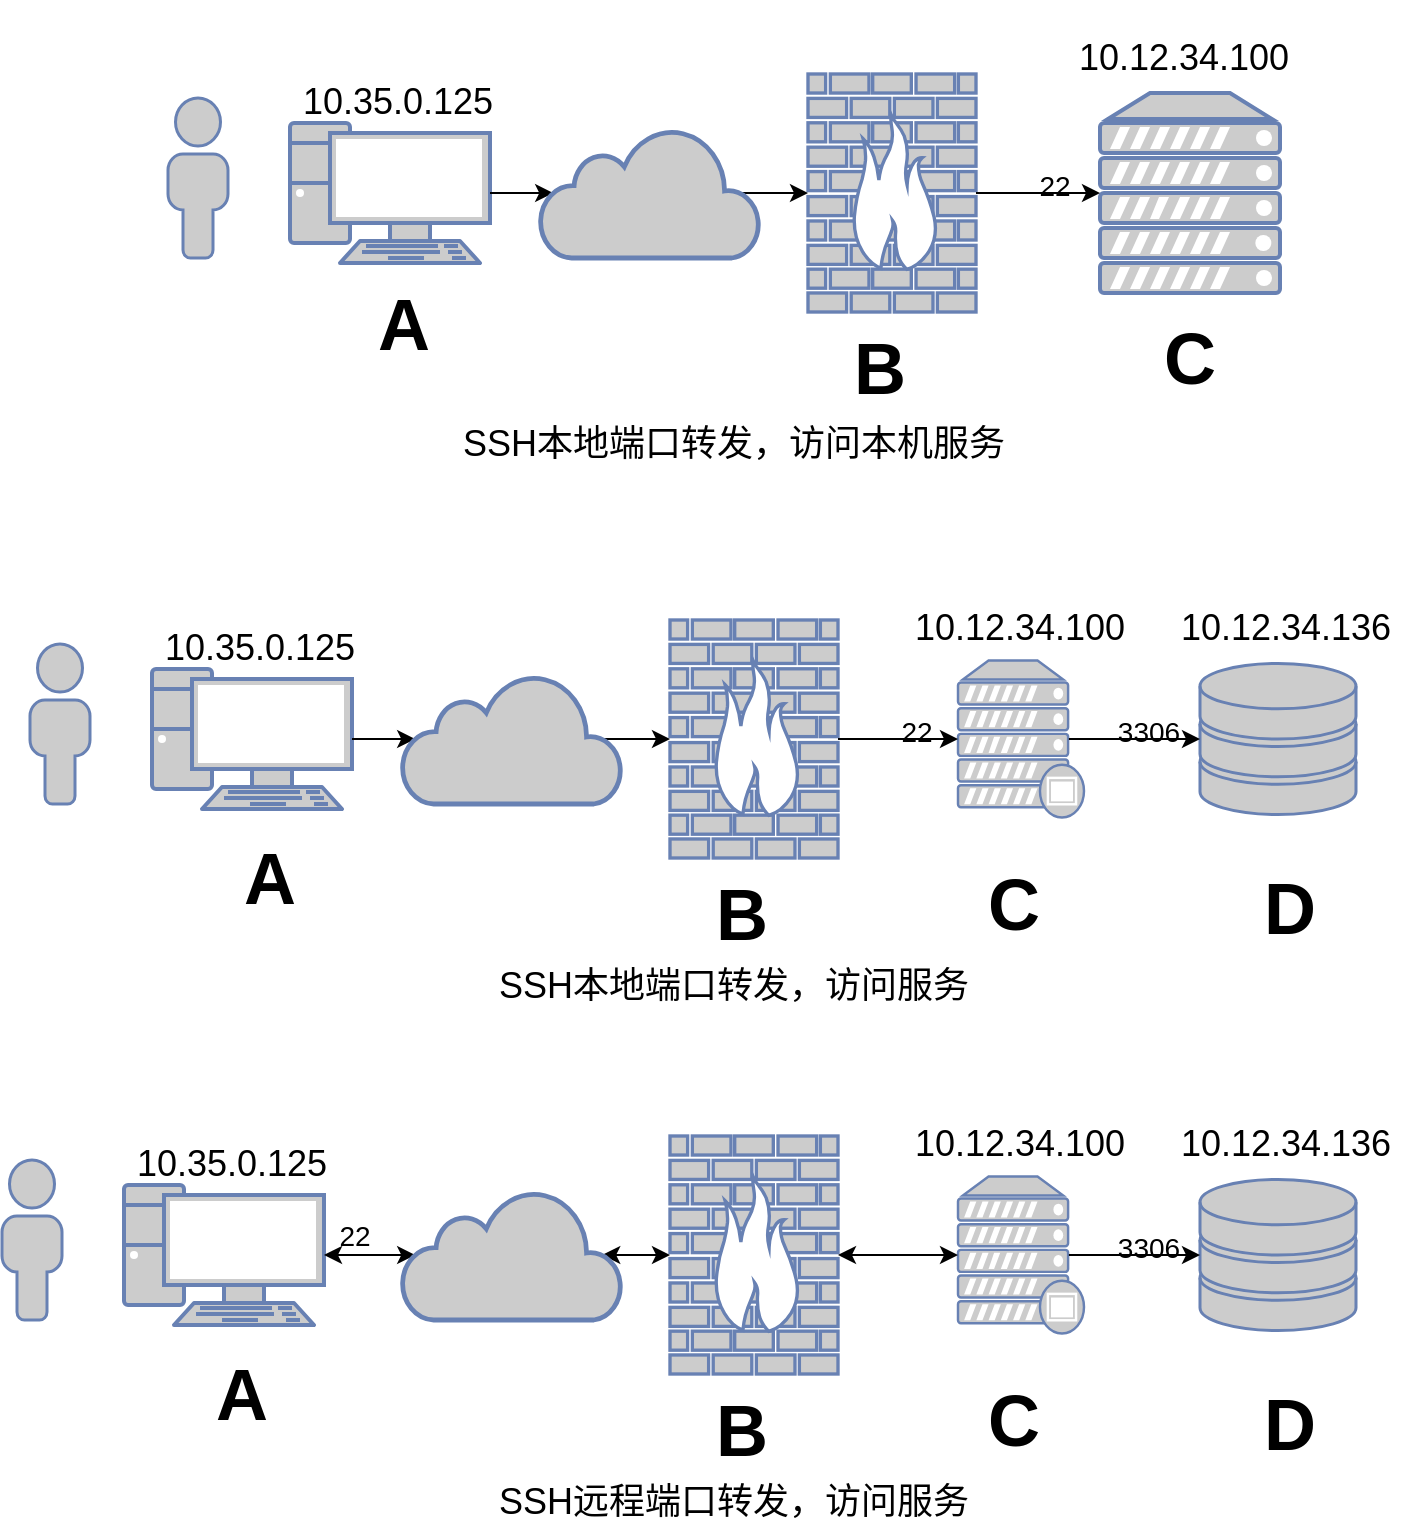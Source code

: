 <mxfile version="20.4.0" type="github" pages="2">
  <diagram id="_PJ67XcqMZXlTyT5Fi1p" name="Forward">
    <mxGraphModel dx="1029" dy="864" grid="0" gridSize="10" guides="1" tooltips="1" connect="1" arrows="1" fold="1" page="1" pageScale="1" pageWidth="850" pageHeight="1100" math="0" shadow="0">
      <root>
        <mxCell id="0" />
        <mxCell id="1" parent="0" />
        <mxCell id="di-Gq2aE7XwfsbicIexF-21" value="" style="fontColor=#0066CC;verticalAlign=top;verticalLabelPosition=bottom;labelPosition=center;align=center;html=1;outlineConnect=0;fillColor=#CCCCCC;strokeColor=#6881B3;gradientColor=none;gradientDirection=north;strokeWidth=2;shape=mxgraph.networks.firewall;" parent="1" vertex="1">
          <mxGeometry x="459" y="66" width="84" height="119" as="geometry" />
        </mxCell>
        <mxCell id="di-Gq2aE7XwfsbicIexF-22" value="" style="fontColor=#0066CC;verticalAlign=top;verticalLabelPosition=bottom;labelPosition=center;align=center;html=1;outlineConnect=0;fillColor=#CCCCCC;strokeColor=#6881B3;gradientColor=none;gradientDirection=north;strokeWidth=2;shape=mxgraph.networks.user_male;" parent="1" vertex="1">
          <mxGeometry x="139" y="78" width="30" height="80" as="geometry" />
        </mxCell>
        <mxCell id="di-Gq2aE7XwfsbicIexF-23" value="" style="fontColor=#0066CC;verticalAlign=top;verticalLabelPosition=bottom;labelPosition=center;align=center;html=1;outlineConnect=0;fillColor=#CCCCCC;strokeColor=#6881B3;gradientColor=none;gradientDirection=north;strokeWidth=2;shape=mxgraph.networks.pc;" parent="1" vertex="1">
          <mxGeometry x="200" y="90.5" width="100" height="70" as="geometry" />
        </mxCell>
        <mxCell id="di-Gq2aE7XwfsbicIexF-27" value="&lt;b&gt;&lt;font style=&quot;font-size: 36px;&quot;&gt;A&lt;/font&gt;&lt;/b&gt;" style="text;html=1;strokeColor=none;fillColor=none;align=center;verticalAlign=middle;whiteSpace=wrap;rounded=0;" parent="1" vertex="1">
          <mxGeometry x="232" y="165.5" width="50" height="50" as="geometry" />
        </mxCell>
        <mxCell id="di-Gq2aE7XwfsbicIexF-28" value="&lt;b&gt;&lt;font style=&quot;font-size: 36px;&quot;&gt;C&lt;/font&gt;&lt;/b&gt;" style="text;html=1;strokeColor=none;fillColor=none;align=center;verticalAlign=middle;whiteSpace=wrap;rounded=0;" parent="1" vertex="1">
          <mxGeometry x="625" y="182.5" width="50" height="50" as="geometry" />
        </mxCell>
        <mxCell id="di-Gq2aE7XwfsbicIexF-29" value="&lt;b&gt;&lt;font style=&quot;font-size: 36px;&quot;&gt;B&lt;/font&gt;&lt;/b&gt;" style="text;html=1;strokeColor=none;fillColor=none;align=center;verticalAlign=middle;whiteSpace=wrap;rounded=0;" parent="1" vertex="1">
          <mxGeometry x="470" y="188" width="50" height="50" as="geometry" />
        </mxCell>
        <mxCell id="di-Gq2aE7XwfsbicIexF-31" value="" style="endArrow=classic;html=1;rounded=0;fontSize=36;exitX=1;exitY=0.5;exitDx=0;exitDy=0;exitPerimeter=0;entryX=0.06;entryY=0.5;entryDx=0;entryDy=0;entryPerimeter=0;" parent="1" source="di-Gq2aE7XwfsbicIexF-23" target="di-Gq2aE7XwfsbicIexF-24" edge="1">
          <mxGeometry width="50" height="50" relative="1" as="geometry">
            <mxPoint x="630" y="135.5" as="sourcePoint" />
            <mxPoint x="425" y="46.5" as="targetPoint" />
          </mxGeometry>
        </mxCell>
        <mxCell id="di-Gq2aE7XwfsbicIexF-33" value="" style="endArrow=classic;html=1;rounded=0;fontSize=36;exitX=0.91;exitY=0.5;exitDx=0;exitDy=0;exitPerimeter=0;" parent="1" source="di-Gq2aE7XwfsbicIexF-24" target="di-Gq2aE7XwfsbicIexF-21" edge="1">
          <mxGeometry width="50" height="50" relative="1" as="geometry">
            <mxPoint x="601" y="135.5" as="sourcePoint" />
            <mxPoint x="382" y="-17.5" as="targetPoint" />
          </mxGeometry>
        </mxCell>
        <mxCell id="di-Gq2aE7XwfsbicIexF-34" value="&lt;font style=&quot;font-size: 18px;&quot;&gt;10.12.34.100&lt;/font&gt;" style="text;html=1;strokeColor=none;fillColor=none;align=center;verticalAlign=middle;whiteSpace=wrap;rounded=0;fontSize=36;" parent="1" vertex="1">
          <mxGeometry x="587" y="36" width="120" height="30" as="geometry" />
        </mxCell>
        <mxCell id="di-Gq2aE7XwfsbicIexF-35" value="&lt;font style=&quot;font-size: 18px;&quot;&gt;10.35.0.125&lt;/font&gt;" style="text;html=1;strokeColor=none;fillColor=none;align=center;verticalAlign=middle;whiteSpace=wrap;rounded=0;fontSize=36;" parent="1" vertex="1">
          <mxGeometry x="194" y="57.5" width="120" height="30" as="geometry" />
        </mxCell>
        <mxCell id="di-Gq2aE7XwfsbicIexF-36" value="SSH本地端口转发，访问本机服务" style="text;html=1;strokeColor=none;fillColor=none;align=center;verticalAlign=middle;whiteSpace=wrap;rounded=0;fontSize=18;" parent="1" vertex="1">
          <mxGeometry x="279" y="236" width="286" height="30" as="geometry" />
        </mxCell>
        <mxCell id="di-Gq2aE7XwfsbicIexF-38" value="" style="fontColor=#0066CC;verticalAlign=top;verticalLabelPosition=bottom;labelPosition=center;align=center;html=1;outlineConnect=0;fillColor=#CCCCCC;strokeColor=#6881B3;gradientColor=none;gradientDirection=north;strokeWidth=2;shape=mxgraph.networks.proxy_server;fontSize=18;" parent="1" vertex="1">
          <mxGeometry x="534" y="359.25" width="63" height="78.5" as="geometry" />
        </mxCell>
        <mxCell id="di-Gq2aE7XwfsbicIexF-39" value="" style="fontColor=#0066CC;verticalAlign=top;verticalLabelPosition=bottom;labelPosition=center;align=center;html=1;outlineConnect=0;fillColor=#CCCCCC;strokeColor=#6881B3;gradientColor=none;gradientDirection=north;strokeWidth=2;shape=mxgraph.networks.server;fontSize=18;" parent="1" vertex="1">
          <mxGeometry x="605" y="75.5" width="90" height="100" as="geometry" />
        </mxCell>
        <mxCell id="di-Gq2aE7XwfsbicIexF-24" value="" style="html=1;outlineConnect=0;fillColor=#CCCCCC;strokeColor=#6881B3;gradientColor=none;gradientDirection=north;strokeWidth=2;shape=mxgraph.networks.cloud;fontColor=#ffffff;" parent="1" vertex="1">
          <mxGeometry x="325" y="93" width="110" height="65" as="geometry" />
        </mxCell>
        <mxCell id="di-Gq2aE7XwfsbicIexF-40" value="" style="endArrow=classic;html=1;rounded=0;fontSize=36;exitX=1;exitY=0.5;exitDx=0;exitDy=0;exitPerimeter=0;" parent="1" source="di-Gq2aE7XwfsbicIexF-21" target="di-Gq2aE7XwfsbicIexF-39" edge="1">
          <mxGeometry width="50" height="50" relative="1" as="geometry">
            <mxPoint x="406.1" y="135.5" as="sourcePoint" />
            <mxPoint x="469" y="135.5" as="targetPoint" />
          </mxGeometry>
        </mxCell>
        <mxCell id="di-Gq2aE7XwfsbicIexF-41" value="&lt;font style=&quot;font-size: 14px;&quot;&gt;22&lt;/font&gt;" style="text;html=1;strokeColor=none;fillColor=none;align=center;verticalAlign=middle;whiteSpace=wrap;rounded=0;fontSize=36;" parent="1" vertex="1">
          <mxGeometry x="568" y="102.5" width="29" height="22" as="geometry" />
        </mxCell>
        <mxCell id="di-Gq2aE7XwfsbicIexF-42" value="" style="fontColor=#0066CC;verticalAlign=top;verticalLabelPosition=bottom;labelPosition=center;align=center;html=1;outlineConnect=0;fillColor=#CCCCCC;strokeColor=#6881B3;gradientColor=none;gradientDirection=north;strokeWidth=2;shape=mxgraph.networks.firewall;" parent="1" vertex="1">
          <mxGeometry x="390" y="339" width="84" height="119" as="geometry" />
        </mxCell>
        <mxCell id="di-Gq2aE7XwfsbicIexF-43" value="" style="fontColor=#0066CC;verticalAlign=top;verticalLabelPosition=bottom;labelPosition=center;align=center;html=1;outlineConnect=0;fillColor=#CCCCCC;strokeColor=#6881B3;gradientColor=none;gradientDirection=north;strokeWidth=2;shape=mxgraph.networks.user_male;" parent="1" vertex="1">
          <mxGeometry x="70" y="351" width="30" height="80" as="geometry" />
        </mxCell>
        <mxCell id="di-Gq2aE7XwfsbicIexF-44" value="" style="fontColor=#0066CC;verticalAlign=top;verticalLabelPosition=bottom;labelPosition=center;align=center;html=1;outlineConnect=0;fillColor=#CCCCCC;strokeColor=#6881B3;gradientColor=none;gradientDirection=north;strokeWidth=2;shape=mxgraph.networks.pc;" parent="1" vertex="1">
          <mxGeometry x="131" y="363.5" width="100" height="70" as="geometry" />
        </mxCell>
        <mxCell id="di-Gq2aE7XwfsbicIexF-47" value="&lt;b&gt;&lt;font style=&quot;font-size: 36px;&quot;&gt;B&lt;/font&gt;&lt;/b&gt;" style="text;html=1;strokeColor=none;fillColor=none;align=center;verticalAlign=middle;whiteSpace=wrap;rounded=0;" parent="1" vertex="1">
          <mxGeometry x="401" y="461" width="50" height="50" as="geometry" />
        </mxCell>
        <mxCell id="di-Gq2aE7XwfsbicIexF-48" value="" style="endArrow=classic;html=1;rounded=0;fontSize=36;exitX=1;exitY=0.5;exitDx=0;exitDy=0;exitPerimeter=0;entryX=0.06;entryY=0.5;entryDx=0;entryDy=0;entryPerimeter=0;" parent="1" source="di-Gq2aE7XwfsbicIexF-44" target="di-Gq2aE7XwfsbicIexF-53" edge="1">
          <mxGeometry width="50" height="50" relative="1" as="geometry">
            <mxPoint x="561" y="408.5" as="sourcePoint" />
            <mxPoint x="356" y="319.5" as="targetPoint" />
          </mxGeometry>
        </mxCell>
        <mxCell id="di-Gq2aE7XwfsbicIexF-49" value="" style="endArrow=classic;html=1;rounded=0;fontSize=36;exitX=0.91;exitY=0.5;exitDx=0;exitDy=0;exitPerimeter=0;" parent="1" source="di-Gq2aE7XwfsbicIexF-53" target="di-Gq2aE7XwfsbicIexF-42" edge="1">
          <mxGeometry width="50" height="50" relative="1" as="geometry">
            <mxPoint x="532" y="408.5" as="sourcePoint" />
            <mxPoint x="313" y="255.5" as="targetPoint" />
          </mxGeometry>
        </mxCell>
        <mxCell id="di-Gq2aE7XwfsbicIexF-50" value="&lt;font style=&quot;font-size: 18px;&quot;&gt;10.12.34.100&lt;/font&gt;" style="text;html=1;strokeColor=none;fillColor=none;align=center;verticalAlign=middle;whiteSpace=wrap;rounded=0;fontSize=36;" parent="1" vertex="1">
          <mxGeometry x="505" y="321" width="120" height="30" as="geometry" />
        </mxCell>
        <mxCell id="di-Gq2aE7XwfsbicIexF-51" value="&lt;font style=&quot;font-size: 18px;&quot;&gt;10.35.0.125&lt;/font&gt;" style="text;html=1;strokeColor=none;fillColor=none;align=center;verticalAlign=middle;whiteSpace=wrap;rounded=0;fontSize=36;" parent="1" vertex="1">
          <mxGeometry x="125" y="330.5" width="120" height="30" as="geometry" />
        </mxCell>
        <mxCell id="di-Gq2aE7XwfsbicIexF-53" value="" style="html=1;outlineConnect=0;fillColor=#CCCCCC;strokeColor=#6881B3;gradientColor=none;gradientDirection=north;strokeWidth=2;shape=mxgraph.networks.cloud;fontColor=#ffffff;" parent="1" vertex="1">
          <mxGeometry x="256" y="366" width="110" height="65" as="geometry" />
        </mxCell>
        <mxCell id="di-Gq2aE7XwfsbicIexF-54" value="" style="endArrow=classic;html=1;rounded=0;fontSize=36;exitX=1;exitY=0.5;exitDx=0;exitDy=0;exitPerimeter=0;entryX=0;entryY=0.5;entryDx=0;entryDy=0;entryPerimeter=0;" parent="1" source="di-Gq2aE7XwfsbicIexF-42" target="di-Gq2aE7XwfsbicIexF-38" edge="1">
          <mxGeometry width="50" height="50" relative="1" as="geometry">
            <mxPoint x="337.1" y="408.5" as="sourcePoint" />
            <mxPoint x="400" y="408.5" as="targetPoint" />
          </mxGeometry>
        </mxCell>
        <mxCell id="di-Gq2aE7XwfsbicIexF-55" value="&lt;font style=&quot;font-size: 14px;&quot;&gt;22&lt;/font&gt;" style="text;html=1;strokeColor=none;fillColor=none;align=center;verticalAlign=middle;whiteSpace=wrap;rounded=0;fontSize=36;" parent="1" vertex="1">
          <mxGeometry x="499" y="375.5" width="29" height="22" as="geometry" />
        </mxCell>
        <mxCell id="di-Gq2aE7XwfsbicIexF-57" value="" style="fontColor=#0066CC;verticalAlign=top;verticalLabelPosition=bottom;labelPosition=center;align=center;html=1;outlineConnect=0;fillColor=#CCCCCC;strokeColor=#6881B3;gradientColor=none;gradientDirection=north;strokeWidth=2;shape=mxgraph.networks.storage;fontSize=14;" parent="1" vertex="1">
          <mxGeometry x="655" y="360.75" width="78" height="75.5" as="geometry" />
        </mxCell>
        <mxCell id="di-Gq2aE7XwfsbicIexF-58" value="" style="endArrow=classic;html=1;rounded=0;fontSize=36;exitX=0.88;exitY=0.5;exitDx=0;exitDy=0;exitPerimeter=0;entryX=0;entryY=0.5;entryDx=0;entryDy=0;entryPerimeter=0;" parent="1" source="di-Gq2aE7XwfsbicIexF-38" target="di-Gq2aE7XwfsbicIexF-57" edge="1">
          <mxGeometry width="50" height="50" relative="1" as="geometry">
            <mxPoint x="484.0" y="408.5" as="sourcePoint" />
            <mxPoint x="544" y="408.5" as="targetPoint" />
          </mxGeometry>
        </mxCell>
        <mxCell id="di-Gq2aE7XwfsbicIexF-59" value="&lt;font style=&quot;font-size: 18px;&quot;&gt;10.12.34.136&lt;/font&gt;" style="text;html=1;strokeColor=none;fillColor=none;align=center;verticalAlign=middle;whiteSpace=wrap;rounded=0;fontSize=36;" parent="1" vertex="1">
          <mxGeometry x="638" y="321" width="120" height="30" as="geometry" />
        </mxCell>
        <mxCell id="di-Gq2aE7XwfsbicIexF-60" value="&lt;font style=&quot;font-size: 14px;&quot;&gt;3306&lt;/font&gt;" style="text;html=1;strokeColor=none;fillColor=none;align=center;verticalAlign=middle;whiteSpace=wrap;rounded=0;fontSize=36;" parent="1" vertex="1">
          <mxGeometry x="615" y="375.5" width="29" height="22" as="geometry" />
        </mxCell>
        <mxCell id="di-Gq2aE7XwfsbicIexF-61" value="SSH本地端口转发，访问服务" style="text;html=1;strokeColor=none;fillColor=none;align=center;verticalAlign=middle;whiteSpace=wrap;rounded=0;fontSize=18;" parent="1" vertex="1">
          <mxGeometry x="279" y="507" width="286" height="30" as="geometry" />
        </mxCell>
        <mxCell id="di-Gq2aE7XwfsbicIexF-62" value="&lt;b&gt;&lt;font style=&quot;font-size: 36px;&quot;&gt;C&lt;/font&gt;&lt;/b&gt;" style="text;html=1;strokeColor=none;fillColor=none;align=center;verticalAlign=middle;whiteSpace=wrap;rounded=0;" parent="1" vertex="1">
          <mxGeometry x="537" y="456" width="50" height="50" as="geometry" />
        </mxCell>
        <mxCell id="di-Gq2aE7XwfsbicIexF-63" value="&lt;b&gt;&lt;font style=&quot;font-size: 36px;&quot;&gt;D&lt;/font&gt;&lt;/b&gt;" style="text;html=1;strokeColor=none;fillColor=none;align=center;verticalAlign=middle;whiteSpace=wrap;rounded=0;" parent="1" vertex="1">
          <mxGeometry x="675" y="458" width="50" height="50" as="geometry" />
        </mxCell>
        <mxCell id="di-Gq2aE7XwfsbicIexF-64" value="&lt;b&gt;&lt;font style=&quot;font-size: 36px;&quot;&gt;A&lt;/font&gt;&lt;/b&gt;" style="text;html=1;strokeColor=none;fillColor=none;align=center;verticalAlign=middle;whiteSpace=wrap;rounded=0;" parent="1" vertex="1">
          <mxGeometry x="165" y="443" width="50" height="50" as="geometry" />
        </mxCell>
        <mxCell id="di-Gq2aE7XwfsbicIexF-65" value="" style="fontColor=#0066CC;verticalAlign=top;verticalLabelPosition=bottom;labelPosition=center;align=center;html=1;outlineConnect=0;fillColor=#CCCCCC;strokeColor=#6881B3;gradientColor=none;gradientDirection=north;strokeWidth=2;shape=mxgraph.networks.proxy_server;fontSize=18;" parent="1" vertex="1">
          <mxGeometry x="534" y="617.25" width="63" height="78.5" as="geometry" />
        </mxCell>
        <mxCell id="di-Gq2aE7XwfsbicIexF-66" value="" style="fontColor=#0066CC;verticalAlign=top;verticalLabelPosition=bottom;labelPosition=center;align=center;html=1;outlineConnect=0;fillColor=#CCCCCC;strokeColor=#6881B3;gradientColor=none;gradientDirection=north;strokeWidth=2;shape=mxgraph.networks.firewall;" parent="1" vertex="1">
          <mxGeometry x="390" y="597" width="84" height="119" as="geometry" />
        </mxCell>
        <mxCell id="di-Gq2aE7XwfsbicIexF-67" value="" style="fontColor=#0066CC;verticalAlign=top;verticalLabelPosition=bottom;labelPosition=center;align=center;html=1;outlineConnect=0;fillColor=#CCCCCC;strokeColor=#6881B3;gradientColor=none;gradientDirection=north;strokeWidth=2;shape=mxgraph.networks.user_male;" parent="1" vertex="1">
          <mxGeometry x="56" y="609" width="30" height="80" as="geometry" />
        </mxCell>
        <mxCell id="di-Gq2aE7XwfsbicIexF-68" value="" style="fontColor=#0066CC;verticalAlign=top;verticalLabelPosition=bottom;labelPosition=center;align=center;html=1;outlineConnect=0;fillColor=#CCCCCC;strokeColor=#6881B3;gradientColor=none;gradientDirection=north;strokeWidth=2;shape=mxgraph.networks.pc;" parent="1" vertex="1">
          <mxGeometry x="117" y="621.5" width="100" height="70" as="geometry" />
        </mxCell>
        <mxCell id="di-Gq2aE7XwfsbicIexF-69" value="&lt;b&gt;&lt;font style=&quot;font-size: 36px;&quot;&gt;B&lt;/font&gt;&lt;/b&gt;" style="text;html=1;strokeColor=none;fillColor=none;align=center;verticalAlign=middle;whiteSpace=wrap;rounded=0;" parent="1" vertex="1">
          <mxGeometry x="401" y="719" width="50" height="50" as="geometry" />
        </mxCell>
        <mxCell id="di-Gq2aE7XwfsbicIexF-70" value="" style="endArrow=classic;html=1;rounded=0;fontSize=36;exitX=1;exitY=0.5;exitDx=0;exitDy=0;exitPerimeter=0;entryX=0.06;entryY=0.5;entryDx=0;entryDy=0;entryPerimeter=0;startArrow=classic;startFill=1;" parent="1" source="di-Gq2aE7XwfsbicIexF-68" target="di-Gq2aE7XwfsbicIexF-74" edge="1">
          <mxGeometry width="50" height="50" relative="1" as="geometry">
            <mxPoint x="561" y="666.5" as="sourcePoint" />
            <mxPoint x="356" y="577.5" as="targetPoint" />
          </mxGeometry>
        </mxCell>
        <mxCell id="di-Gq2aE7XwfsbicIexF-71" value="" style="endArrow=classic;html=1;rounded=0;fontSize=36;exitX=0.91;exitY=0.5;exitDx=0;exitDy=0;exitPerimeter=0;startArrow=classic;startFill=1;" parent="1" source="di-Gq2aE7XwfsbicIexF-74" target="di-Gq2aE7XwfsbicIexF-66" edge="1">
          <mxGeometry width="50" height="50" relative="1" as="geometry">
            <mxPoint x="532" y="666.5" as="sourcePoint" />
            <mxPoint x="313" y="513.5" as="targetPoint" />
          </mxGeometry>
        </mxCell>
        <mxCell id="di-Gq2aE7XwfsbicIexF-72" value="&lt;font style=&quot;font-size: 18px;&quot;&gt;10.12.34.100&lt;/font&gt;" style="text;html=1;strokeColor=none;fillColor=none;align=center;verticalAlign=middle;whiteSpace=wrap;rounded=0;fontSize=36;" parent="1" vertex="1">
          <mxGeometry x="505" y="579" width="120" height="30" as="geometry" />
        </mxCell>
        <mxCell id="di-Gq2aE7XwfsbicIexF-73" value="&lt;font style=&quot;font-size: 18px;&quot;&gt;10.35.0.125&lt;/font&gt;" style="text;html=1;strokeColor=none;fillColor=none;align=center;verticalAlign=middle;whiteSpace=wrap;rounded=0;fontSize=36;" parent="1" vertex="1">
          <mxGeometry x="111" y="588.5" width="120" height="30" as="geometry" />
        </mxCell>
        <mxCell id="di-Gq2aE7XwfsbicIexF-74" value="" style="html=1;outlineConnect=0;fillColor=#CCCCCC;strokeColor=#6881B3;gradientColor=none;gradientDirection=north;strokeWidth=2;shape=mxgraph.networks.cloud;fontColor=#ffffff;" parent="1" vertex="1">
          <mxGeometry x="256" y="624" width="110" height="65" as="geometry" />
        </mxCell>
        <mxCell id="di-Gq2aE7XwfsbicIexF-75" value="" style="endArrow=classic;html=1;rounded=0;fontSize=36;exitX=1;exitY=0.5;exitDx=0;exitDy=0;exitPerimeter=0;entryX=0;entryY=0.5;entryDx=0;entryDy=0;entryPerimeter=0;startArrow=classic;startFill=1;" parent="1" source="di-Gq2aE7XwfsbicIexF-66" target="di-Gq2aE7XwfsbicIexF-65" edge="1">
          <mxGeometry width="50" height="50" relative="1" as="geometry">
            <mxPoint x="337.1" y="666.5" as="sourcePoint" />
            <mxPoint x="400" y="666.5" as="targetPoint" />
          </mxGeometry>
        </mxCell>
        <mxCell id="di-Gq2aE7XwfsbicIexF-76" value="&lt;font style=&quot;font-size: 14px;&quot;&gt;22&lt;/font&gt;" style="text;html=1;strokeColor=none;fillColor=none;align=center;verticalAlign=middle;whiteSpace=wrap;rounded=0;fontSize=36;" parent="1" vertex="1">
          <mxGeometry x="217.5" y="628" width="29" height="22" as="geometry" />
        </mxCell>
        <mxCell id="di-Gq2aE7XwfsbicIexF-77" value="" style="fontColor=#0066CC;verticalAlign=top;verticalLabelPosition=bottom;labelPosition=center;align=center;html=1;outlineConnect=0;fillColor=#CCCCCC;strokeColor=#6881B3;gradientColor=none;gradientDirection=north;strokeWidth=2;shape=mxgraph.networks.storage;fontSize=14;" parent="1" vertex="1">
          <mxGeometry x="655" y="618.75" width="78" height="75.5" as="geometry" />
        </mxCell>
        <mxCell id="di-Gq2aE7XwfsbicIexF-78" value="" style="endArrow=classic;html=1;rounded=0;fontSize=36;exitX=0.88;exitY=0.5;exitDx=0;exitDy=0;exitPerimeter=0;entryX=0;entryY=0.5;entryDx=0;entryDy=0;entryPerimeter=0;" parent="1" source="di-Gq2aE7XwfsbicIexF-65" target="di-Gq2aE7XwfsbicIexF-77" edge="1">
          <mxGeometry width="50" height="50" relative="1" as="geometry">
            <mxPoint x="484.0" y="666.5" as="sourcePoint" />
            <mxPoint x="544" y="666.5" as="targetPoint" />
          </mxGeometry>
        </mxCell>
        <mxCell id="di-Gq2aE7XwfsbicIexF-79" value="&lt;font style=&quot;font-size: 18px;&quot;&gt;10.12.34.136&lt;/font&gt;" style="text;html=1;strokeColor=none;fillColor=none;align=center;verticalAlign=middle;whiteSpace=wrap;rounded=0;fontSize=36;" parent="1" vertex="1">
          <mxGeometry x="638" y="579" width="120" height="30" as="geometry" />
        </mxCell>
        <mxCell id="di-Gq2aE7XwfsbicIexF-80" value="&lt;font style=&quot;font-size: 14px;&quot;&gt;3306&lt;/font&gt;" style="text;html=1;strokeColor=none;fillColor=none;align=center;verticalAlign=middle;whiteSpace=wrap;rounded=0;fontSize=36;" parent="1" vertex="1">
          <mxGeometry x="615" y="633.5" width="29" height="22" as="geometry" />
        </mxCell>
        <mxCell id="di-Gq2aE7XwfsbicIexF-81" value="SSH远程端口转发，访问服务" style="text;html=1;strokeColor=none;fillColor=none;align=center;verticalAlign=middle;whiteSpace=wrap;rounded=0;fontSize=18;" parent="1" vertex="1">
          <mxGeometry x="279" y="765" width="286" height="30" as="geometry" />
        </mxCell>
        <mxCell id="di-Gq2aE7XwfsbicIexF-82" value="&lt;b&gt;&lt;font style=&quot;font-size: 36px;&quot;&gt;C&lt;/font&gt;&lt;/b&gt;" style="text;html=1;strokeColor=none;fillColor=none;align=center;verticalAlign=middle;whiteSpace=wrap;rounded=0;" parent="1" vertex="1">
          <mxGeometry x="537" y="714" width="50" height="50" as="geometry" />
        </mxCell>
        <mxCell id="di-Gq2aE7XwfsbicIexF-83" value="&lt;b&gt;&lt;font style=&quot;font-size: 36px;&quot;&gt;D&lt;/font&gt;&lt;/b&gt;" style="text;html=1;strokeColor=none;fillColor=none;align=center;verticalAlign=middle;whiteSpace=wrap;rounded=0;" parent="1" vertex="1">
          <mxGeometry x="675" y="716" width="50" height="50" as="geometry" />
        </mxCell>
        <mxCell id="di-Gq2aE7XwfsbicIexF-84" value="&lt;b&gt;&lt;font style=&quot;font-size: 36px;&quot;&gt;A&lt;/font&gt;&lt;/b&gt;" style="text;html=1;strokeColor=none;fillColor=none;align=center;verticalAlign=middle;whiteSpace=wrap;rounded=0;" parent="1" vertex="1">
          <mxGeometry x="151" y="701" width="50" height="50" as="geometry" />
        </mxCell>
      </root>
    </mxGraphModel>
  </diagram>
  <diagram id="siy3y3QqD_mfyGJA22fw" name="Bastion">
    <mxGraphModel dx="825" dy="448" grid="1" gridSize="10" guides="1" tooltips="1" connect="1" arrows="1" fold="1" page="1" pageScale="1" pageWidth="850" pageHeight="1100" math="0" shadow="0">
      <root>
        <mxCell id="0" />
        <mxCell id="1" parent="0" />
        <mxCell id="c6hRCkowUCNwGtoRUHQa-3" value="" style="rounded=0;whiteSpace=wrap;html=1;" vertex="1" parent="1">
          <mxGeometry x="310" y="340" width="250" height="180" as="geometry" />
        </mxCell>
        <mxCell id="c6hRCkowUCNwGtoRUHQa-16" value="" style="rounded=1;whiteSpace=wrap;html=1;fontSize=12;arcSize=8;" vertex="1" parent="1">
          <mxGeometry x="330" y="380" width="210" height="120" as="geometry" />
        </mxCell>
        <mxCell id="c6hRCkowUCNwGtoRUHQa-4" value="&lt;font style=&quot;font-size: 18px;&quot;&gt;Channel 1&lt;/font&gt;" style="text;html=1;strokeColor=none;fillColor=none;align=center;verticalAlign=middle;whiteSpace=wrap;rounded=0;" vertex="1" parent="1">
          <mxGeometry x="330" y="380" width="100" height="30" as="geometry" />
        </mxCell>
        <mxCell id="c6hRCkowUCNwGtoRUHQa-7" value="" style="shape=table;startSize=0;container=1;collapsible=0;childLayout=tableLayout;fontSize=12;dashed=1;dashPattern=1 2;" vertex="1" parent="1">
          <mxGeometry x="350" y="410" width="170" height="80" as="geometry" />
        </mxCell>
        <mxCell id="c6hRCkowUCNwGtoRUHQa-8" value="" style="shape=tableRow;horizontal=0;startSize=0;swimlaneHead=0;swimlaneBody=0;top=0;left=0;bottom=0;right=0;collapsible=0;dropTarget=0;fillColor=none;points=[[0,0.5],[1,0.5]];portConstraint=eastwest;fontSize=12;" vertex="1" parent="c6hRCkowUCNwGtoRUHQa-7">
          <mxGeometry width="170" height="20" as="geometry" />
        </mxCell>
        <mxCell id="c6hRCkowUCNwGtoRUHQa-9" value="Requests" style="shape=partialRectangle;html=1;whiteSpace=wrap;connectable=0;overflow=hidden;fillColor=none;top=0;left=0;bottom=0;right=0;pointerEvents=1;fontSize=12;" vertex="1" parent="c6hRCkowUCNwGtoRUHQa-8">
          <mxGeometry width="170" height="20" as="geometry">
            <mxRectangle width="170" height="20" as="alternateBounds" />
          </mxGeometry>
        </mxCell>
        <mxCell id="c6hRCkowUCNwGtoRUHQa-10" value="" style="shape=tableRow;horizontal=0;startSize=0;swimlaneHead=0;swimlaneBody=0;top=0;left=0;bottom=0;right=0;collapsible=0;dropTarget=0;fillColor=none;points=[[0,0.5],[1,0.5]];portConstraint=eastwest;fontSize=12;" vertex="1" parent="c6hRCkowUCNwGtoRUHQa-7">
          <mxGeometry y="20" width="170" height="20" as="geometry" />
        </mxCell>
        <mxCell id="c6hRCkowUCNwGtoRUHQa-11" value="Session 1" style="shape=partialRectangle;html=1;whiteSpace=wrap;connectable=0;overflow=hidden;fillColor=none;top=0;left=0;bottom=0;right=0;pointerEvents=1;fontSize=12;" vertex="1" parent="c6hRCkowUCNwGtoRUHQa-10">
          <mxGeometry width="170" height="20" as="geometry">
            <mxRectangle width="170" height="20" as="alternateBounds" />
          </mxGeometry>
        </mxCell>
        <mxCell id="c6hRCkowUCNwGtoRUHQa-12" value="" style="shape=tableRow;horizontal=0;startSize=0;swimlaneHead=0;swimlaneBody=0;top=0;left=0;bottom=0;right=0;collapsible=0;dropTarget=0;fillColor=none;points=[[0,0.5],[1,0.5]];portConstraint=eastwest;fontSize=12;" vertex="1" parent="c6hRCkowUCNwGtoRUHQa-7">
          <mxGeometry y="40" width="170" height="20" as="geometry" />
        </mxCell>
        <mxCell id="c6hRCkowUCNwGtoRUHQa-13" value="... ..." style="shape=partialRectangle;html=1;whiteSpace=wrap;connectable=0;overflow=hidden;fillColor=none;top=0;left=0;bottom=0;right=0;pointerEvents=1;fontSize=12;" vertex="1" parent="c6hRCkowUCNwGtoRUHQa-12">
          <mxGeometry width="170" height="20" as="geometry">
            <mxRectangle width="170" height="20" as="alternateBounds" />
          </mxGeometry>
        </mxCell>
        <mxCell id="c6hRCkowUCNwGtoRUHQa-14" value="" style="shape=tableRow;horizontal=0;startSize=0;swimlaneHead=0;swimlaneBody=0;top=0;left=0;bottom=0;right=0;collapsible=0;dropTarget=0;fillColor=none;points=[[0,0.5],[1,0.5]];portConstraint=eastwest;fontSize=12;" vertex="1" parent="c6hRCkowUCNwGtoRUHQa-7">
          <mxGeometry y="60" width="170" height="20" as="geometry" />
        </mxCell>
        <mxCell id="c6hRCkowUCNwGtoRUHQa-15" value="Session N" style="shape=partialRectangle;html=1;whiteSpace=wrap;connectable=0;overflow=hidden;fillColor=none;top=0;left=0;bottom=0;right=0;pointerEvents=1;fontSize=12;" vertex="1" parent="c6hRCkowUCNwGtoRUHQa-14">
          <mxGeometry width="170" height="20" as="geometry">
            <mxRectangle width="170" height="20" as="alternateBounds" />
          </mxGeometry>
        </mxCell>
        <mxCell id="c6hRCkowUCNwGtoRUHQa-17" value="&lt;font style=&quot;font-size: 18px;&quot;&gt;TCP Connection&lt;/font&gt;" style="text;html=1;strokeColor=none;fillColor=none;align=center;verticalAlign=middle;whiteSpace=wrap;rounded=0;fontSize=12;" vertex="1" parent="1">
          <mxGeometry x="310" y="340" width="150" height="40" as="geometry" />
        </mxCell>
      </root>
    </mxGraphModel>
  </diagram>
</mxfile>
